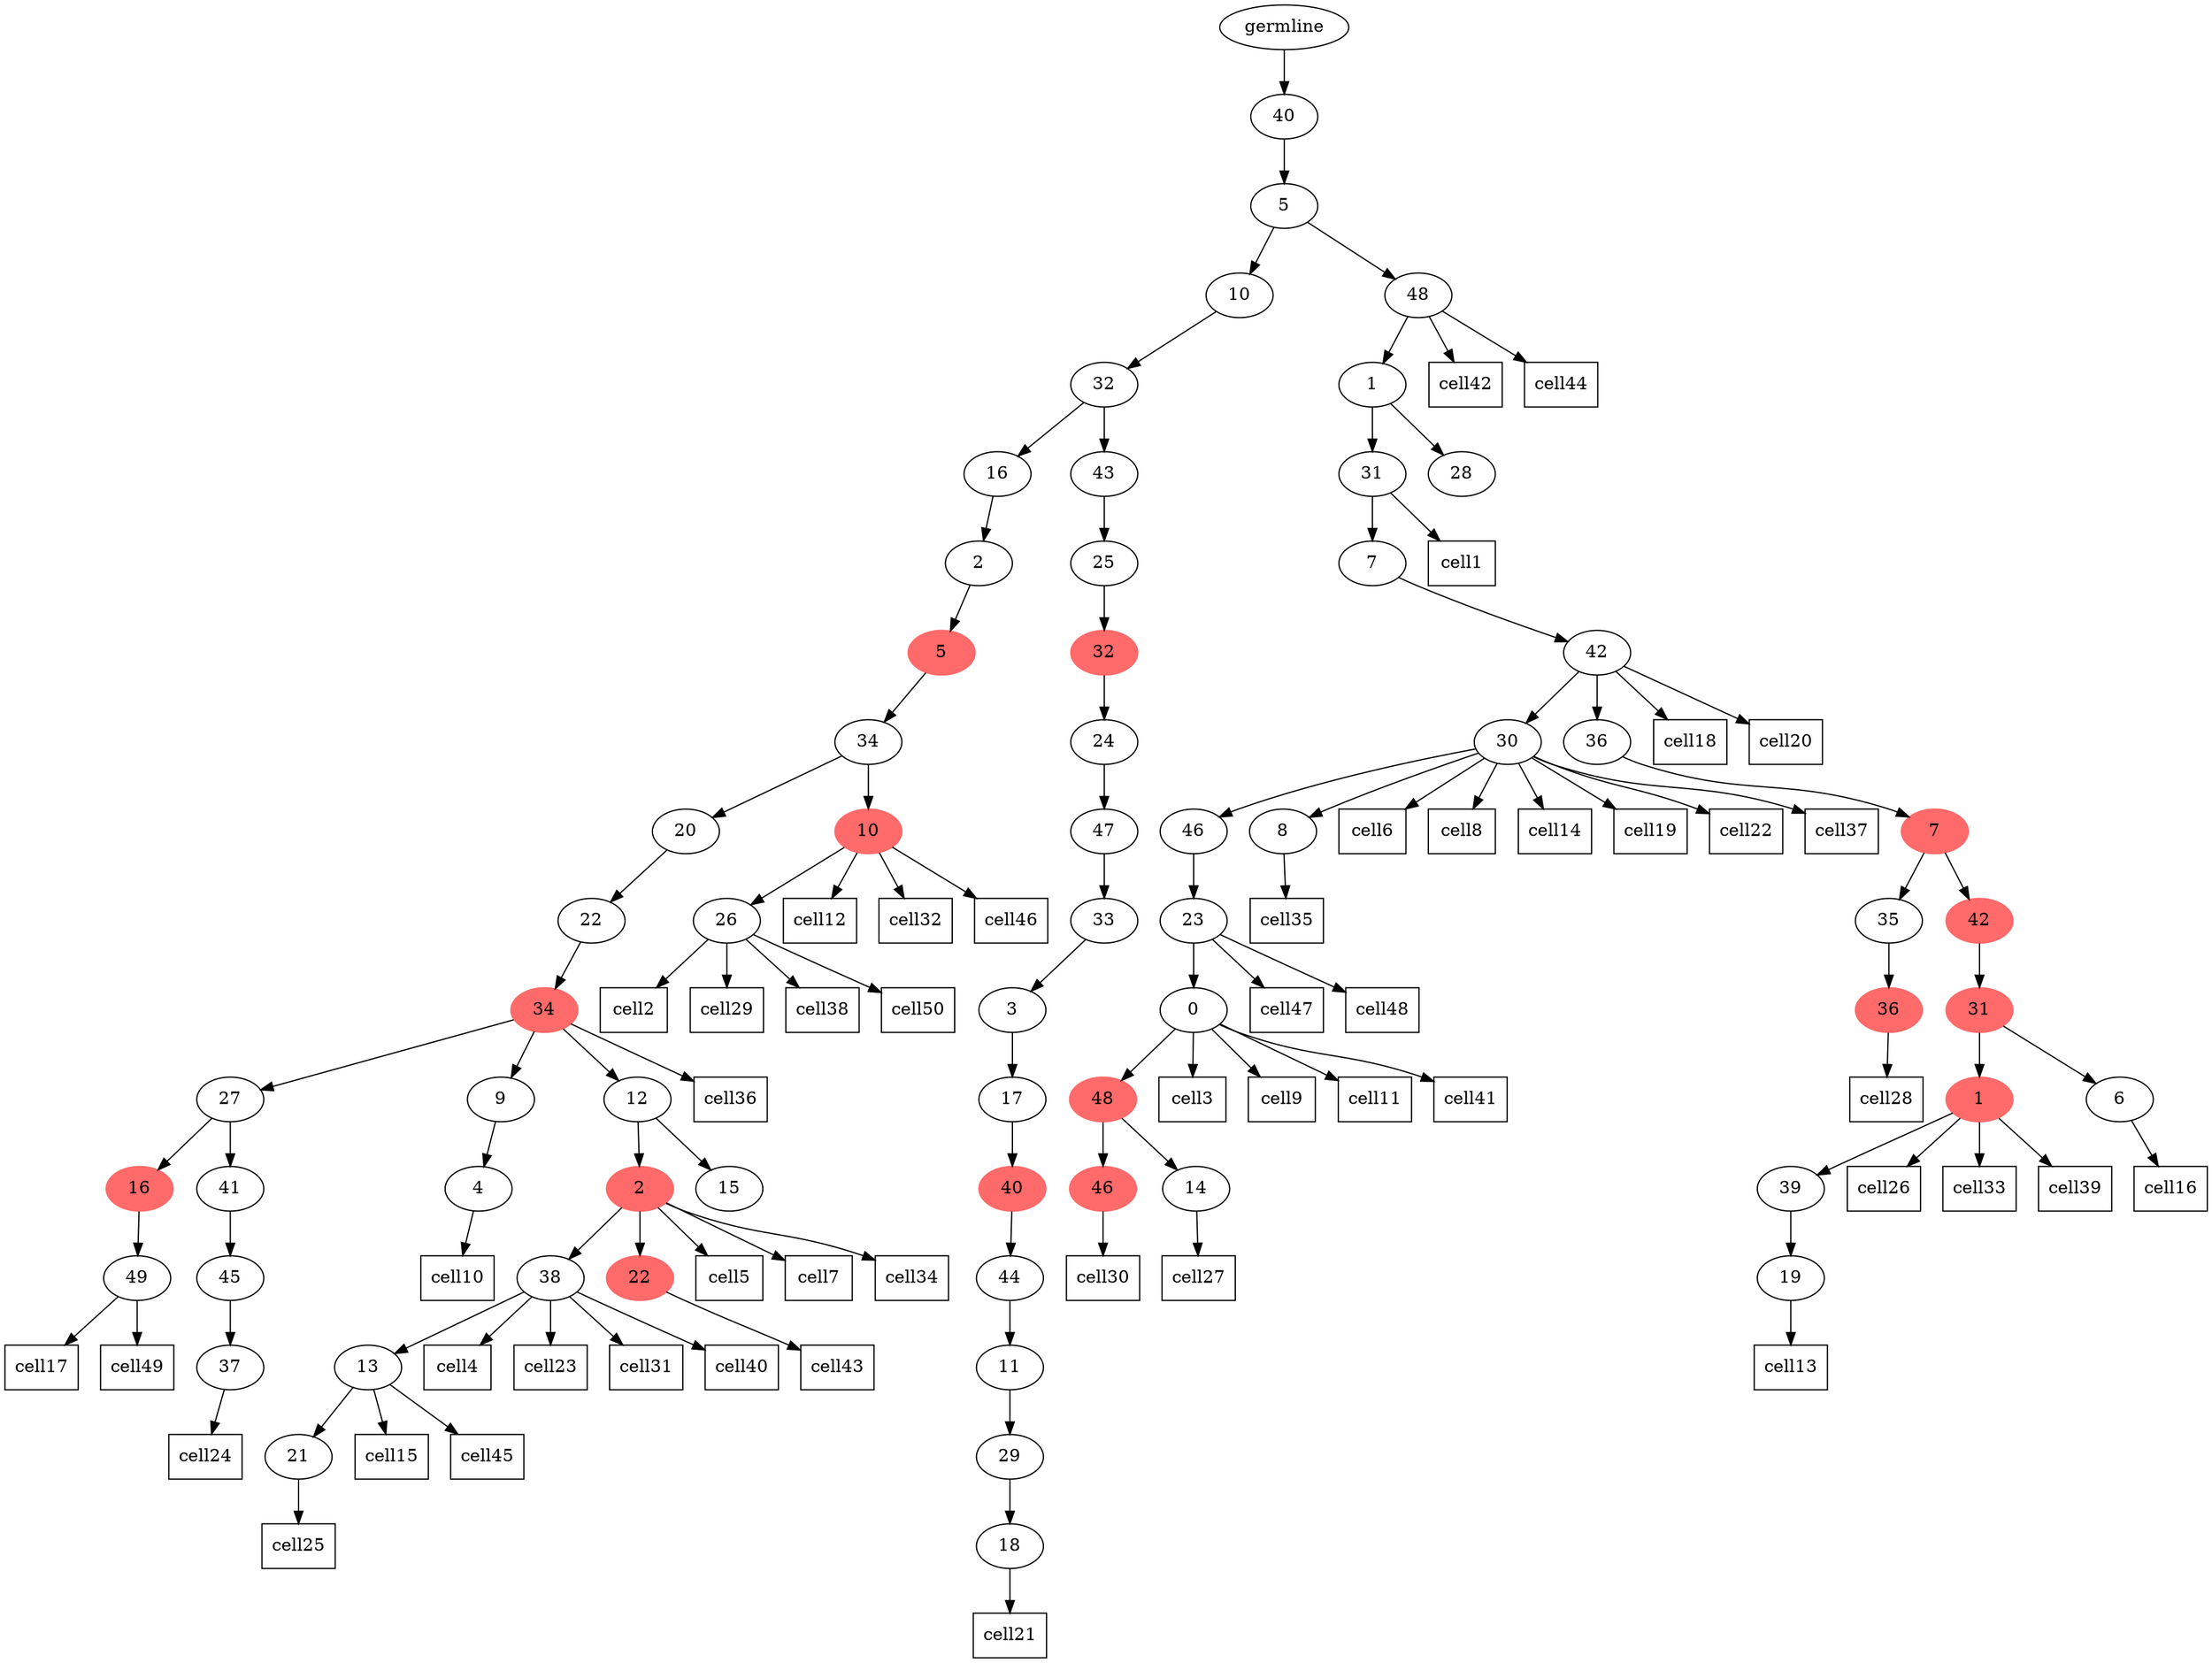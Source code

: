 digraph g {
	"64" -> "65";
	"65" [label="49"];
	"62" -> "63";
	"63" [label="37"];
	"61" -> "62";
	"62" [label="45"];
	"60" -> "61";
	"61" [label="41"];
	"60" -> "64";
	"64" [color=indianred1, style=filled, label="16"];
	"58" -> "59";
	"59" [label="4"];
	"54" -> "55";
	"55" [label="21"];
	"53" -> "54";
	"54" [label="13"];
	"52" -> "53";
	"53" [label="38"];
	"52" -> "56";
	"56" [color=indianred1, style=filled, label="22"];
	"51" -> "52";
	"52" [color=indianred1, style=filled, label="2"];
	"51" -> "57";
	"57" [label="15"];
	"50" -> "51";
	"51" [label="12"];
	"50" -> "58";
	"58" [label="9"];
	"50" -> "60";
	"60" [label="27"];
	"49" -> "50";
	"50" [color=indianred1, style=filled, label="34"];
	"48" -> "49";
	"49" [label="22"];
	"46" -> "47";
	"47" [label="26"];
	"45" -> "46";
	"46" [color=indianred1, style=filled, label="10"];
	"45" -> "48";
	"48" [label="20"];
	"44" -> "45";
	"45" [label="34"];
	"43" -> "44";
	"44" [color=indianred1, style=filled, label="5"];
	"42" -> "43";
	"43" [label="2"];
	"40" -> "41";
	"41" [label="18"];
	"39" -> "40";
	"40" [label="29"];
	"38" -> "39";
	"39" [label="11"];
	"37" -> "38";
	"38" [label="44"];
	"36" -> "37";
	"37" [color=indianred1, style=filled, label="40"];
	"35" -> "36";
	"36" [label="17"];
	"34" -> "35";
	"35" [label="3"];
	"33" -> "34";
	"34" [label="33"];
	"32" -> "33";
	"33" [label="47"];
	"31" -> "32";
	"32" [label="24"];
	"30" -> "31";
	"31" [color=indianred1, style=filled, label="32"];
	"29" -> "30";
	"30" [label="25"];
	"28" -> "29";
	"29" [label="43"];
	"28" -> "42";
	"42" [label="16"];
	"27" -> "28";
	"28" [label="32"];
	"22" -> "23";
	"23" [color=indianred1, style=filled, label="46"];
	"22" -> "24";
	"24" [label="14"];
	"21" -> "22";
	"22" [color=indianred1, style=filled, label="48"];
	"20" -> "21";
	"21" [label="0"];
	"19" -> "20";
	"20" [label="23"];
	"18" -> "19";
	"19" [label="46"];
	"18" -> "25";
	"25" [label="8"];
	"16" -> "17";
	"17" [color=indianred1, style=filled, label="36"];
	"13" -> "14";
	"14" [label="19"];
	"12" -> "13";
	"13" [label="39"];
	"11" -> "12";
	"12" [color=indianred1, style=filled, label="1"];
	"11" -> "15";
	"15" [label="6"];
	"10" -> "11";
	"11" [color=indianred1, style=filled, label="31"];
	"9" -> "10";
	"10" [color=indianred1, style=filled, label="42"];
	"9" -> "16";
	"16" [label="35"];
	"8" -> "9";
	"9" [color=indianred1, style=filled, label="7"];
	"7" -> "8";
	"8" [label="36"];
	"7" -> "18";
	"18" [label="30"];
	"6" -> "7";
	"7" [label="42"];
	"5" -> "6";
	"6" [label="7"];
	"4" -> "5";
	"5" [label="31"];
	"4" -> "26";
	"26" [label="28"];
	"3" -> "4";
	"4" [label="1"];
	"2" -> "3";
	"3" [label="48"];
	"2" -> "27";
	"27" [label="10"];
	"1" -> "2";
	"2" [label="5"];
	"0" -> "1";
	"1" [label="40"];
	"0" [label="germline"];
	"5" -> cell1;
	cell1 [shape=box]
	"47" -> cell2;
	cell2 [shape=box]
	"21" -> cell3;
	cell3 [shape=box]
	"53" -> cell4;
	cell4 [shape=box]
	"52" -> cell5;
	cell5 [shape=box]
	"18" -> cell6;
	cell6 [shape=box]
	"52" -> cell7;
	cell7 [shape=box]
	"18" -> cell8;
	cell8 [shape=box]
	"21" -> cell9;
	cell9 [shape=box]
	"59" -> cell10;
	cell10 [shape=box]
	"21" -> cell11;
	cell11 [shape=box]
	"46" -> cell12;
	cell12 [shape=box]
	"14" -> cell13;
	cell13 [shape=box]
	"18" -> cell14;
	cell14 [shape=box]
	"54" -> cell15;
	cell15 [shape=box]
	"15" -> cell16;
	cell16 [shape=box]
	"65" -> cell17;
	cell17 [shape=box]
	"7" -> cell18;
	cell18 [shape=box]
	"18" -> cell19;
	cell19 [shape=box]
	"7" -> cell20;
	cell20 [shape=box]
	"41" -> cell21;
	cell21 [shape=box]
	"18" -> cell22;
	cell22 [shape=box]
	"53" -> cell23;
	cell23 [shape=box]
	"63" -> cell24;
	cell24 [shape=box]
	"55" -> cell25;
	cell25 [shape=box]
	"12" -> cell26;
	cell26 [shape=box]
	"24" -> cell27;
	cell27 [shape=box]
	"17" -> cell28;
	cell28 [shape=box]
	"47" -> cell29;
	cell29 [shape=box]
	"23" -> cell30;
	cell30 [shape=box]
	"53" -> cell31;
	cell31 [shape=box]
	"46" -> cell32;
	cell32 [shape=box]
	"12" -> cell33;
	cell33 [shape=box]
	"52" -> cell34;
	cell34 [shape=box]
	"25" -> cell35;
	cell35 [shape=box]
	"50" -> cell36;
	cell36 [shape=box]
	"18" -> cell37;
	cell37 [shape=box]
	"47" -> cell38;
	cell38 [shape=box]
	"12" -> cell39;
	cell39 [shape=box]
	"53" -> cell40;
	cell40 [shape=box]
	"21" -> cell41;
	cell41 [shape=box]
	"3" -> cell42;
	cell42 [shape=box]
	"56" -> cell43;
	cell43 [shape=box]
	"3" -> cell44;
	cell44 [shape=box]
	"54" -> cell45;
	cell45 [shape=box]
	"46" -> cell46;
	cell46 [shape=box]
	"20" -> cell47;
	cell47 [shape=box]
	"20" -> cell48;
	cell48 [shape=box]
	"65" -> cell49;
	cell49 [shape=box]
	"47" -> cell50;
	cell50 [shape=box]
}
